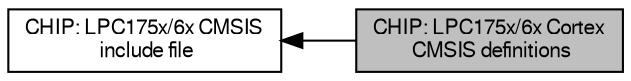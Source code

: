 digraph "CHIP: LPC175x/6x Cortex CMSIS definitions"
{
  edge [fontname="FreeSans",fontsize="10",labelfontname="FreeSans",labelfontsize="10"];
  node [fontname="FreeSans",fontsize="10",shape=record];
  rankdir=LR;
  Node1 [label="CHIP: LPC175x/6x CMSIS\l include file",height=0.2,width=0.4,color="black", fillcolor="white", style="filled",URL="$group__CMSIS__175X__6X.html"];
  Node0 [label="CHIP: LPC175x/6x Cortex\l CMSIS definitions",height=0.2,width=0.4,color="black", fillcolor="grey75", style="filled", fontcolor="black"];
  Node1->Node0 [shape=plaintext, dir="back", style="solid"];
}
